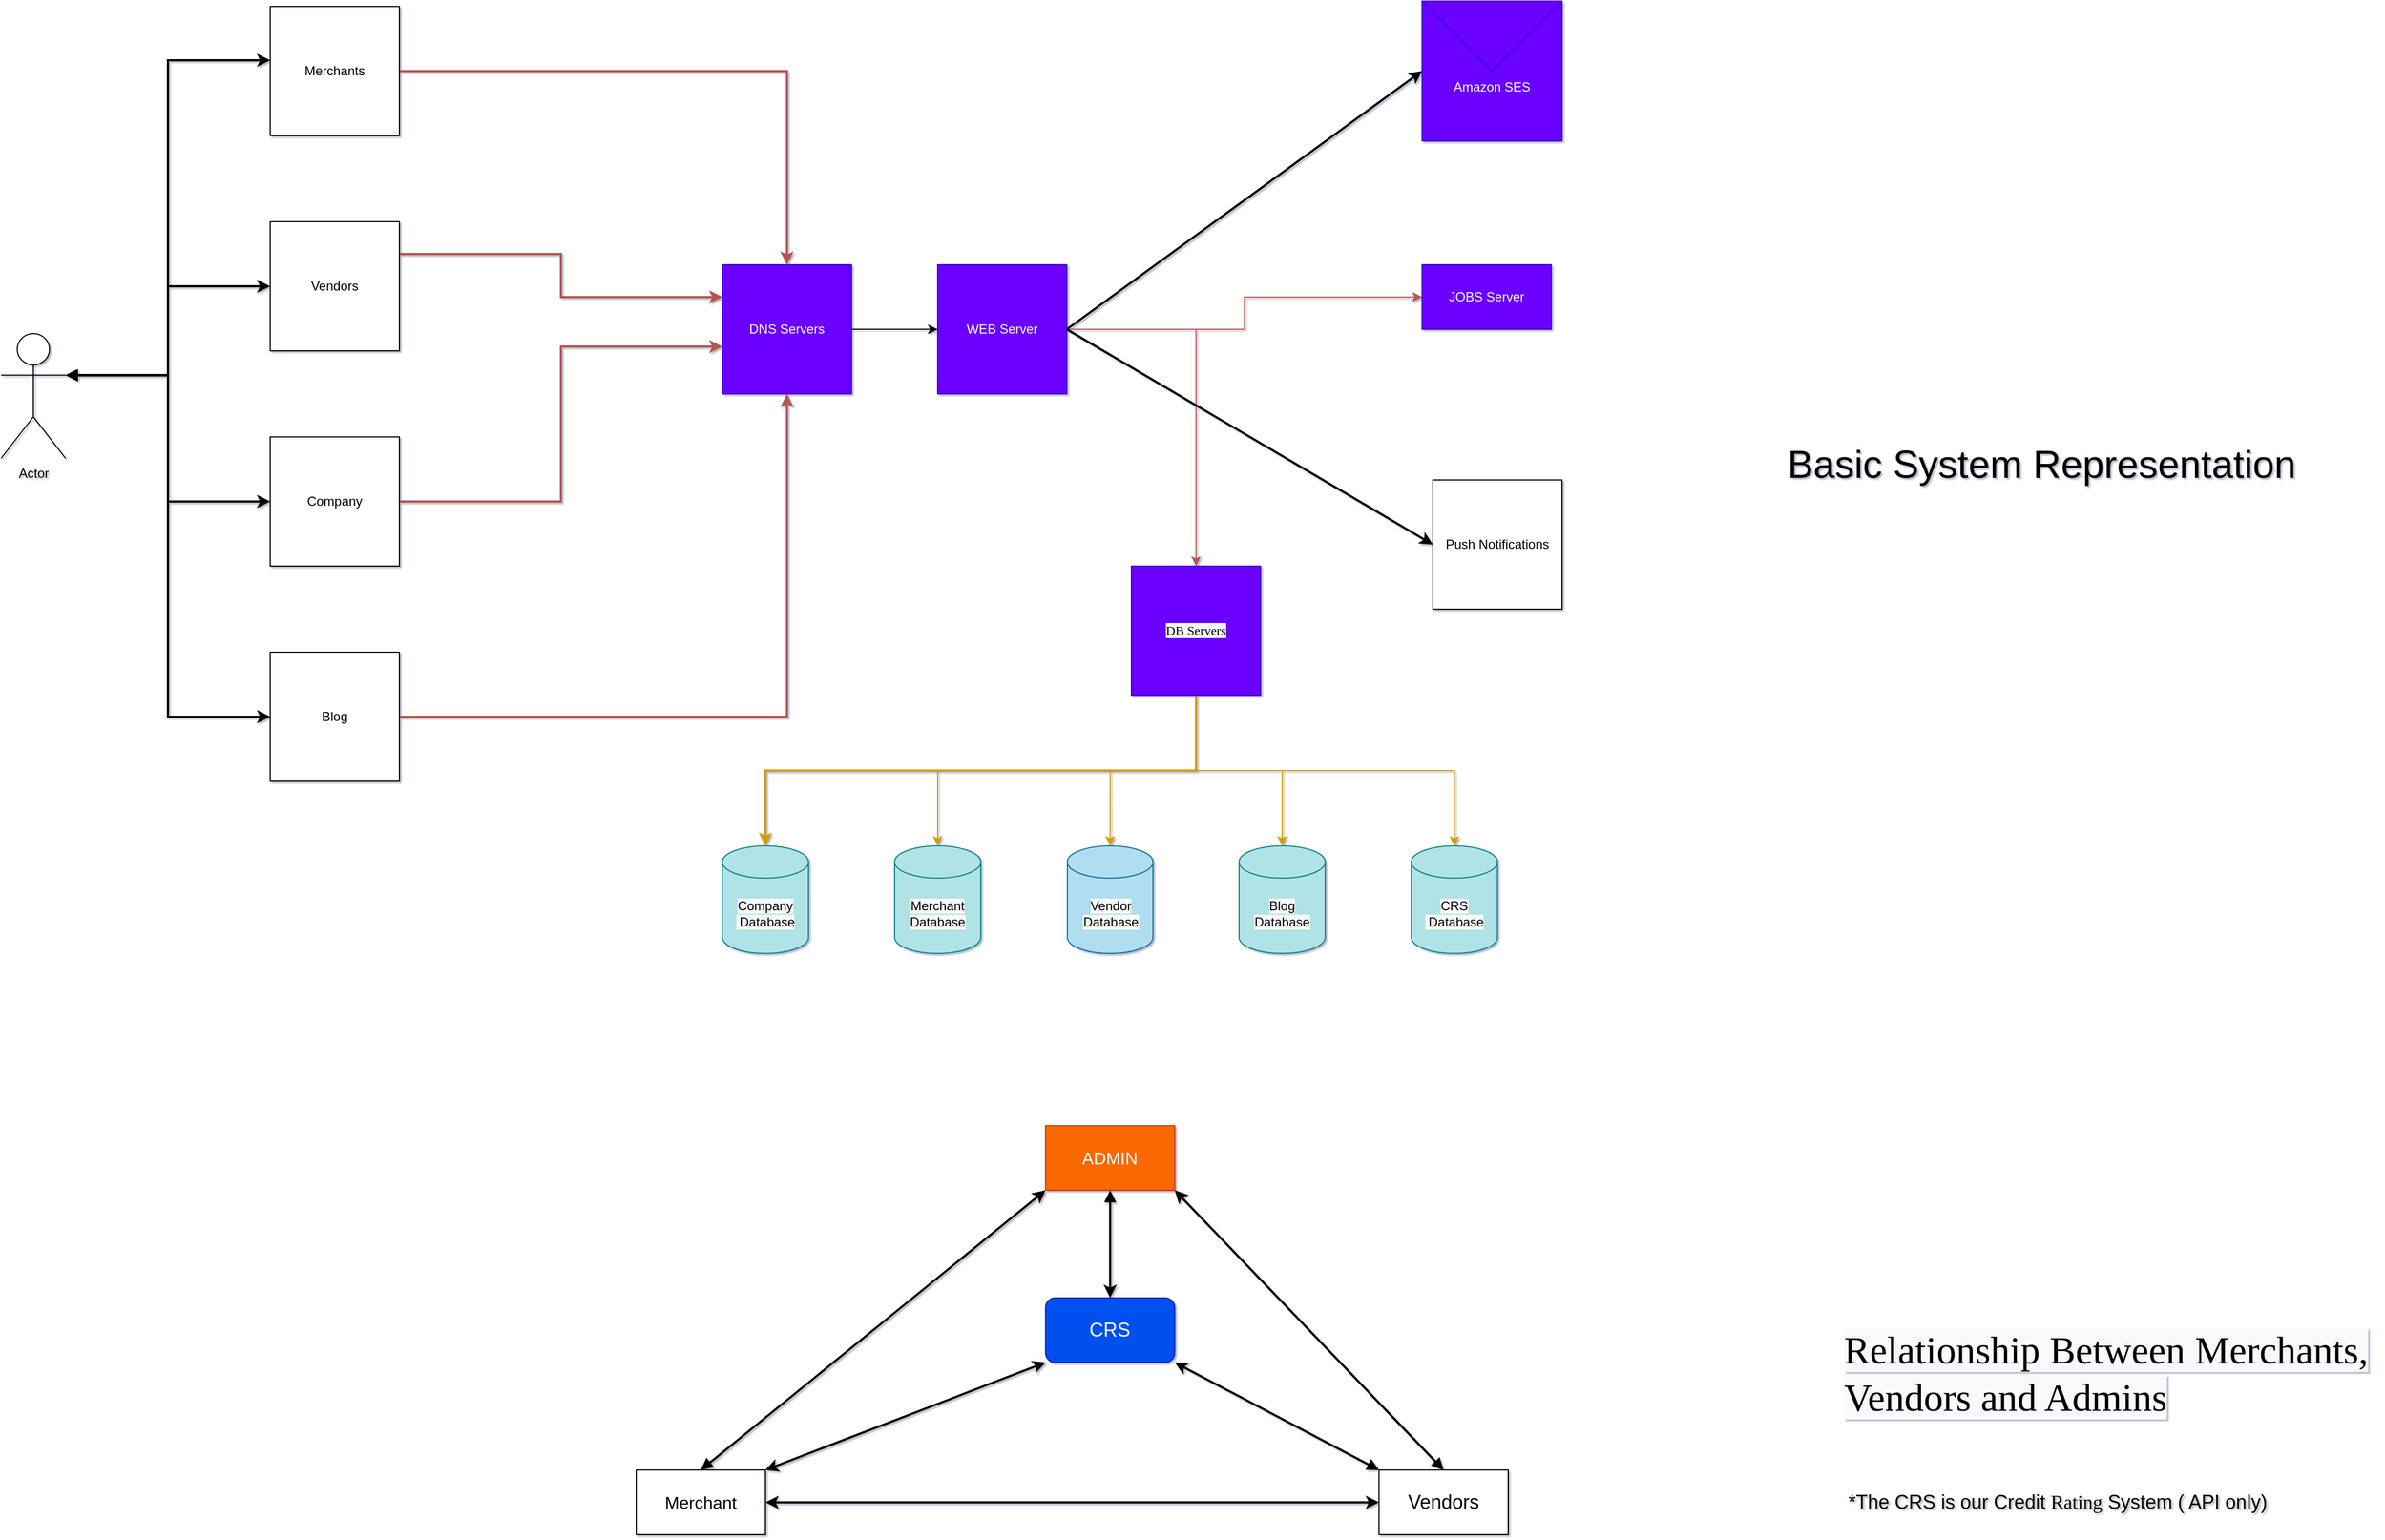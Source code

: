 <mxfile version="13.9.2" type="github" pages="2">
  <diagram id="Dn0wOxLBmENqeKxKqZvE" name="Page-1">
    <mxGraphModel dx="1310" dy="870" grid="1" gridSize="10" guides="1" tooltips="1" connect="1" arrows="1" fold="1" page="1" pageScale="1" pageWidth="1169" pageHeight="827" math="0" shadow="1">
      <root>
        <mxCell id="0" />
        <mxCell id="1" parent="0" />
        <mxCell id="Uhuhm2NpRg7gFNqSgzds-164" value="" style="edgeStyle=orthogonalEdgeStyle;rounded=0;orthogonalLoop=1;jettySize=auto;html=1;" edge="1" parent="1" source="Uhuhm2NpRg7gFNqSgzds-71" target="Uhuhm2NpRg7gFNqSgzds-163">
          <mxGeometry relative="1" as="geometry" />
        </mxCell>
        <mxCell id="Uhuhm2NpRg7gFNqSgzds-71" value="DNS Servers" style="whiteSpace=wrap;html=1;fillColor=#6a00ff;strokeColor=#3700CC;fontColor=#ffffff;" vertex="1" parent="1">
          <mxGeometry x="700" y="320" width="120" height="120" as="geometry" />
        </mxCell>
        <mxCell id="Uhuhm2NpRg7gFNqSgzds-159" style="edgeStyle=orthogonalEdgeStyle;rounded=0;orthogonalLoop=1;jettySize=auto;html=1;exitX=1;exitY=0.25;exitDx=0;exitDy=0;entryX=0;entryY=0.25;entryDx=0;entryDy=0;gradientColor=#ea6b66;fillColor=#f8cecc;strokeColor=#b85450;strokeWidth=2;" edge="1" parent="1" source="Uhuhm2NpRg7gFNqSgzds-83" target="Uhuhm2NpRg7gFNqSgzds-71">
          <mxGeometry relative="1" as="geometry" />
        </mxCell>
        <mxCell id="Uhuhm2NpRg7gFNqSgzds-83" value="Vendors" style="whiteSpace=wrap;html=1;aspect=fixed;" vertex="1" parent="1">
          <mxGeometry x="280" y="280" width="120" height="120" as="geometry" />
        </mxCell>
        <mxCell id="Uhuhm2NpRg7gFNqSgzds-158" value="" style="edgeStyle=orthogonalEdgeStyle;rounded=0;orthogonalLoop=1;jettySize=auto;html=1;exitX=1;exitY=0.5;exitDx=0;exitDy=0;entryX=0.5;entryY=0;entryDx=0;entryDy=0;gradientColor=#ea6b66;fillColor=#f8cecc;strokeColor=#b85450;strokeWidth=2;" edge="1" parent="1" source="Uhuhm2NpRg7gFNqSgzds-84" target="Uhuhm2NpRg7gFNqSgzds-71">
          <mxGeometry x="-0.185" relative="1" as="geometry">
            <mxPoint as="offset" />
          </mxGeometry>
        </mxCell>
        <mxCell id="Uhuhm2NpRg7gFNqSgzds-84" value="Merchants" style="whiteSpace=wrap;html=1;aspect=fixed;" vertex="1" parent="1">
          <mxGeometry x="280" y="80" width="120" height="120" as="geometry" />
        </mxCell>
        <mxCell id="Uhuhm2NpRg7gFNqSgzds-166" style="edgeStyle=orthogonalEdgeStyle;rounded=0;orthogonalLoop=1;jettySize=auto;html=1;exitX=0.5;exitY=1;exitDx=0;exitDy=0;entryX=0.5;entryY=0;entryDx=0;entryDy=0;entryPerimeter=0;fillColor=#ffe6cc;strokeColor=#d79b00;strokeWidth=2;" edge="1" parent="1" source="Uhuhm2NpRg7gFNqSgzds-130" target="Uhuhm2NpRg7gFNqSgzds-150">
          <mxGeometry relative="1" as="geometry" />
        </mxCell>
        <mxCell id="Uhuhm2NpRg7gFNqSgzds-168" style="edgeStyle=orthogonalEdgeStyle;rounded=0;orthogonalLoop=1;jettySize=auto;html=1;exitX=0.5;exitY=1;exitDx=0;exitDy=0;entryX=0.5;entryY=0;entryDx=0;entryDy=0;entryPerimeter=0;fillColor=#ffe6cc;strokeColor=#d79b00;" edge="1" parent="1" source="Uhuhm2NpRg7gFNqSgzds-130" target="Uhuhm2NpRg7gFNqSgzds-141">
          <mxGeometry relative="1" as="geometry" />
        </mxCell>
        <mxCell id="Uhuhm2NpRg7gFNqSgzds-169" style="edgeStyle=orthogonalEdgeStyle;rounded=0;orthogonalLoop=1;jettySize=auto;html=1;exitX=0.5;exitY=1;exitDx=0;exitDy=0;entryX=0.5;entryY=0;entryDx=0;entryDy=0;entryPerimeter=0;fillColor=#ffe6cc;strokeColor=#d79b00;" edge="1" parent="1" source="Uhuhm2NpRg7gFNqSgzds-130" target="Uhuhm2NpRg7gFNqSgzds-142">
          <mxGeometry relative="1" as="geometry" />
        </mxCell>
        <mxCell id="Uhuhm2NpRg7gFNqSgzds-170" style="edgeStyle=orthogonalEdgeStyle;rounded=0;orthogonalLoop=1;jettySize=auto;html=1;exitX=0.5;exitY=1;exitDx=0;exitDy=0;entryX=0.5;entryY=0;entryDx=0;entryDy=0;entryPerimeter=0;fillColor=#ffe6cc;strokeColor=#d79b00;" edge="1" parent="1" source="Uhuhm2NpRg7gFNqSgzds-130" target="Uhuhm2NpRg7gFNqSgzds-143">
          <mxGeometry relative="1" as="geometry" />
        </mxCell>
        <mxCell id="Uhuhm2NpRg7gFNqSgzds-171" style="edgeStyle=orthogonalEdgeStyle;rounded=0;orthogonalLoop=1;jettySize=auto;html=1;exitX=0.5;exitY=1;exitDx=0;exitDy=0;entryX=0.5;entryY=0;entryDx=0;entryDy=0;entryPerimeter=0;fillColor=#ffe6cc;strokeColor=#d79b00;" edge="1" parent="1" source="Uhuhm2NpRg7gFNqSgzds-130" target="Uhuhm2NpRg7gFNqSgzds-144">
          <mxGeometry relative="1" as="geometry" />
        </mxCell>
        <mxCell id="Uhuhm2NpRg7gFNqSgzds-130" value="&lt;span style=&quot;color: rgb(0 , 0 , 0) ; font-size: 12px ; font-style: normal ; font-weight: 400 ; letter-spacing: normal ; text-align: center ; text-indent: 0px ; text-transform: none ; word-spacing: 0px ; background-color: rgb(248 , 249 , 250) ; display: inline ; float: none&quot;&gt;&lt;font face=&quot;Verdana&quot;&gt;DB Servers&lt;/font&gt;&lt;br&gt;&lt;/span&gt;" style="whiteSpace=wrap;html=1;aspect=fixed;fillColor=#6a00ff;strokeColor=#3700CC;fontColor=#ffffff;" vertex="1" parent="1">
          <mxGeometry x="1080" y="600" width="120" height="120" as="geometry" />
        </mxCell>
        <mxCell id="Uhuhm2NpRg7gFNqSgzds-141" value="&lt;meta charset=&quot;utf-8&quot;&gt;&lt;span style=&quot;color: rgb(0, 0, 0); font-family: helvetica; font-size: 12px; font-style: normal; font-weight: 400; letter-spacing: normal; text-align: center; text-indent: 0px; text-transform: none; word-spacing: 0px; background-color: rgb(248, 249, 250); display: inline; float: none;&quot;&gt;Merchant Database&lt;/span&gt;" style="shape=cylinder3;whiteSpace=wrap;html=1;boundedLbl=1;backgroundOutline=1;size=15;fillColor=#b0e3e6;strokeColor=#0e8088;" vertex="1" parent="1">
          <mxGeometry x="860" y="860" width="80" height="100" as="geometry" />
        </mxCell>
        <mxCell id="Uhuhm2NpRg7gFNqSgzds-142" value="&lt;span style=&quot;color: rgb(0 , 0 , 0) ; font-family: &amp;#34;helvetica&amp;#34; ; font-size: 12px ; font-style: normal ; font-weight: 400 ; letter-spacing: normal ; text-align: center ; text-indent: 0px ; text-transform: none ; word-spacing: 0px ; background-color: rgb(248 , 249 , 250) ; display: inline ; float: none&quot;&gt;Vendor Database&lt;/span&gt;" style="shape=cylinder3;whiteSpace=wrap;html=1;boundedLbl=1;backgroundOutline=1;size=15;fillColor=#b1ddf0;strokeColor=#10739e;" vertex="1" parent="1">
          <mxGeometry x="1020.5" y="860" width="79.5" height="100" as="geometry" />
        </mxCell>
        <mxCell id="Uhuhm2NpRg7gFNqSgzds-143" value="&lt;span style=&quot;color: rgb(0 , 0 , 0) ; font-family: &amp;#34;helvetica&amp;#34; ; font-size: 12px ; font-style: normal ; font-weight: 400 ; letter-spacing: normal ; text-align: center ; text-indent: 0px ; text-transform: none ; word-spacing: 0px ; background-color: rgb(248 , 249 , 250) ; display: inline ; float: none&quot;&gt;Blog Database&lt;/span&gt;" style="shape=cylinder3;whiteSpace=wrap;html=1;boundedLbl=1;backgroundOutline=1;size=15;fillColor=#b0e3e6;strokeColor=#0e8088;" vertex="1" parent="1">
          <mxGeometry x="1180" y="860" width="80" height="100" as="geometry" />
        </mxCell>
        <mxCell id="Uhuhm2NpRg7gFNqSgzds-144" value="&lt;span style=&quot;color: rgb(0 , 0 , 0) ; font-family: &amp;#34;helvetica&amp;#34; ; font-size: 12px ; font-style: normal ; font-weight: 400 ; letter-spacing: normal ; text-align: center ; text-indent: 0px ; text-transform: none ; word-spacing: 0px ; background-color: rgb(248 , 249 , 250) ; display: inline ; float: none&quot;&gt;CRS&lt;br&gt;&amp;nbsp;Database&lt;/span&gt;" style="shape=cylinder3;whiteSpace=wrap;html=1;boundedLbl=1;backgroundOutline=1;size=15;fillColor=#b0e3e6;strokeColor=#0e8088;" vertex="1" parent="1">
          <mxGeometry x="1340" y="860" width="80" height="100" as="geometry" />
        </mxCell>
        <mxCell id="Uhuhm2NpRg7gFNqSgzds-150" value="&lt;span style=&quot;color: rgb(0 , 0 , 0) ; font-family: &amp;#34;helvetica&amp;#34; ; font-size: 12px ; font-style: normal ; font-weight: 400 ; letter-spacing: normal ; text-align: center ; text-indent: 0px ; text-transform: none ; word-spacing: 0px ; background-color: rgb(248 , 249 , 250) ; display: inline ; float: none&quot;&gt;Company&lt;br&gt;&amp;nbsp;Database&lt;/span&gt;" style="shape=cylinder3;whiteSpace=wrap;html=1;boundedLbl=1;backgroundOutline=1;size=15;fillColor=#b0e3e6;strokeColor=#0e8088;" vertex="1" parent="1">
          <mxGeometry x="700" y="860" width="80" height="100" as="geometry" />
        </mxCell>
        <mxCell id="Uhuhm2NpRg7gFNqSgzds-160" style="edgeStyle=orthogonalEdgeStyle;rounded=0;orthogonalLoop=1;jettySize=auto;html=1;exitX=1;exitY=0.5;exitDx=0;exitDy=0;entryX=0;entryY=0.633;entryDx=0;entryDy=0;entryPerimeter=0;gradientColor=#ea6b66;fillColor=#f8cecc;strokeColor=#b85450;strokeWidth=2;" edge="1" parent="1" source="Uhuhm2NpRg7gFNqSgzds-151" target="Uhuhm2NpRg7gFNqSgzds-71">
          <mxGeometry relative="1" as="geometry" />
        </mxCell>
        <mxCell id="Uhuhm2NpRg7gFNqSgzds-151" value="Company" style="whiteSpace=wrap;html=1;aspect=fixed;" vertex="1" parent="1">
          <mxGeometry x="280" y="480" width="120" height="120" as="geometry" />
        </mxCell>
        <mxCell id="Uhuhm2NpRg7gFNqSgzds-161" style="edgeStyle=orthogonalEdgeStyle;rounded=0;orthogonalLoop=1;jettySize=auto;html=1;exitX=1;exitY=0.5;exitDx=0;exitDy=0;entryX=0.5;entryY=1;entryDx=0;entryDy=0;fillColor=#f8cecc;gradientColor=#ea6b66;strokeColor=#b85450;strokeWidth=2;" edge="1" parent="1" source="Uhuhm2NpRg7gFNqSgzds-152" target="Uhuhm2NpRg7gFNqSgzds-71">
          <mxGeometry relative="1" as="geometry" />
        </mxCell>
        <mxCell id="Uhuhm2NpRg7gFNqSgzds-152" value="Blog" style="whiteSpace=wrap;html=1;aspect=fixed;" vertex="1" parent="1">
          <mxGeometry x="280" y="680" width="120" height="120" as="geometry" />
        </mxCell>
        <mxCell id="Uhuhm2NpRg7gFNqSgzds-165" style="edgeStyle=orthogonalEdgeStyle;rounded=0;orthogonalLoop=1;jettySize=auto;html=1;exitX=1;exitY=0.5;exitDx=0;exitDy=0;entryX=0.5;entryY=0;entryDx=0;entryDy=0;fillColor=#f8cecc;strokeColor=#b85450;" edge="1" parent="1" source="Uhuhm2NpRg7gFNqSgzds-163" target="Uhuhm2NpRg7gFNqSgzds-130">
          <mxGeometry relative="1" as="geometry" />
        </mxCell>
        <mxCell id="qlD0LoYhwNg6V2h-bIXt-2" style="edgeStyle=orthogonalEdgeStyle;rounded=0;orthogonalLoop=1;jettySize=auto;html=1;exitX=1;exitY=0.5;exitDx=0;exitDy=0;entryX=0;entryY=0.5;entryDx=0;entryDy=0;fillColor=#f8cecc;strokeColor=#b85450;" edge="1" parent="1" source="Uhuhm2NpRg7gFNqSgzds-163" target="qlD0LoYhwNg6V2h-bIXt-1">
          <mxGeometry relative="1" as="geometry" />
        </mxCell>
        <mxCell id="qlD0LoYhwNg6V2h-bIXt-40" style="rounded=0;orthogonalLoop=1;jettySize=auto;html=1;exitX=1;exitY=0.5;exitDx=0;exitDy=0;startArrow=block;startFill=1;strokeWidth=2;" edge="1" parent="1" source="Uhuhm2NpRg7gFNqSgzds-163">
          <mxGeometry relative="1" as="geometry">
            <mxPoint x="1020" y="380" as="targetPoint" />
          </mxGeometry>
        </mxCell>
        <mxCell id="Uhuhm2NpRg7gFNqSgzds-163" value="WEB Server" style="whiteSpace=wrap;html=1;fillColor=#6a00ff;strokeColor=#3700CC;fontColor=#ffffff;" vertex="1" parent="1">
          <mxGeometry x="900" y="320" width="120" height="120" as="geometry" />
        </mxCell>
        <mxCell id="Uhuhm2NpRg7gFNqSgzds-175" value="&lt;font style=&quot;font-size: 36px&quot;&gt;Basic System Representation&lt;/font&gt;" style="text;html=1;align=center;verticalAlign=middle;resizable=0;points=[];autosize=1;" vertex="1" parent="1">
          <mxGeometry x="1680" y="490" width="490" height="30" as="geometry" />
        </mxCell>
        <mxCell id="qlD0LoYhwNg6V2h-bIXt-1" value="JOBS Server" style="rounded=0;whiteSpace=wrap;html=1;fillColor=#6a00ff;strokeColor=#3700CC;fontColor=#ffffff;" vertex="1" parent="1">
          <mxGeometry x="1350" y="320" width="120" height="60" as="geometry" />
        </mxCell>
        <mxCell id="qlD0LoYhwNg6V2h-bIXt-21" value="&lt;font style=&quot;font-size: 18px&quot;&gt;CRS&lt;/font&gt;" style="rounded=1;whiteSpace=wrap;html=1;fillColor=#0050ef;strokeColor=#001DBC;fontColor=#ffffff;" vertex="1" parent="1">
          <mxGeometry x="1000.25" y="1280" width="120" height="60" as="geometry" />
        </mxCell>
        <mxCell id="qlD0LoYhwNg6V2h-bIXt-30" style="edgeStyle=none;rounded=0;orthogonalLoop=1;jettySize=auto;html=1;exitX=0.5;exitY=0;exitDx=0;exitDy=0;entryX=0;entryY=1;entryDx=0;entryDy=0;startArrow=block;startFill=1;strokeWidth=2;" edge="1" parent="1" source="qlD0LoYhwNg6V2h-bIXt-23" target="qlD0LoYhwNg6V2h-bIXt-28">
          <mxGeometry relative="1" as="geometry" />
        </mxCell>
        <mxCell id="qlD0LoYhwNg6V2h-bIXt-23" value="&lt;font size=&quot;3&quot;&gt;Merchant&lt;br&gt;&lt;/font&gt;" style="rounded=0;whiteSpace=wrap;html=1;" vertex="1" parent="1">
          <mxGeometry x="620" y="1440" width="120" height="60" as="geometry" />
        </mxCell>
        <mxCell id="qlD0LoYhwNg6V2h-bIXt-31" style="edgeStyle=none;rounded=0;orthogonalLoop=1;jettySize=auto;html=1;exitX=0.5;exitY=0;exitDx=0;exitDy=0;entryX=1;entryY=1;entryDx=0;entryDy=0;startArrow=block;startFill=1;strokeWidth=2;" edge="1" parent="1" source="qlD0LoYhwNg6V2h-bIXt-24" target="qlD0LoYhwNg6V2h-bIXt-28">
          <mxGeometry relative="1" as="geometry" />
        </mxCell>
        <mxCell id="qlD0LoYhwNg6V2h-bIXt-24" value="&lt;font style=&quot;font-size: 18px&quot;&gt;Vendors&lt;/font&gt;" style="rounded=0;whiteSpace=wrap;html=1;" vertex="1" parent="1">
          <mxGeometry x="1310" y="1440" width="120" height="60" as="geometry" />
        </mxCell>
        <mxCell id="qlD0LoYhwNg6V2h-bIXt-25" value="" style="endArrow=classic;startArrow=classic;html=1;strokeWidth=2;entryX=0;entryY=1;entryDx=0;entryDy=0;exitX=1;exitY=0;exitDx=0;exitDy=0;" edge="1" parent="1" source="qlD0LoYhwNg6V2h-bIXt-23" target="qlD0LoYhwNg6V2h-bIXt-21">
          <mxGeometry width="50" height="50" relative="1" as="geometry">
            <mxPoint x="860" y="1340" as="sourcePoint" />
            <mxPoint x="930" y="1280" as="targetPoint" />
          </mxGeometry>
        </mxCell>
        <mxCell id="qlD0LoYhwNg6V2h-bIXt-26" value="" style="endArrow=classic;html=1;strokeWidth=2;elbow=vertical;entryX=1;entryY=1;entryDx=0;entryDy=0;startArrow=block;startFill=1;exitX=0;exitY=0;exitDx=0;exitDy=0;" edge="1" parent="1" source="qlD0LoYhwNg6V2h-bIXt-24" target="qlD0LoYhwNg6V2h-bIXt-21">
          <mxGeometry width="50" height="50" relative="1" as="geometry">
            <mxPoint x="1360" y="1340" as="sourcePoint" />
            <mxPoint x="1130" y="1280" as="targetPoint" />
            <Array as="points" />
          </mxGeometry>
        </mxCell>
        <mxCell id="qlD0LoYhwNg6V2h-bIXt-27" value="" style="endArrow=classic;startArrow=classic;html=1;strokeWidth=2;entryX=0;entryY=0.5;entryDx=0;entryDy=0;exitX=1;exitY=0.5;exitDx=0;exitDy=0;" edge="1" parent="1" source="qlD0LoYhwNg6V2h-bIXt-23" target="qlD0LoYhwNg6V2h-bIXt-24">
          <mxGeometry width="50" height="50" relative="1" as="geometry">
            <mxPoint x="1080" y="1330" as="sourcePoint" />
            <mxPoint x="1130" y="1280" as="targetPoint" />
          </mxGeometry>
        </mxCell>
        <mxCell id="qlD0LoYhwNg6V2h-bIXt-29" style="edgeStyle=none;rounded=0;orthogonalLoop=1;jettySize=auto;html=1;exitX=0.5;exitY=1;exitDx=0;exitDy=0;entryX=0.5;entryY=0;entryDx=0;entryDy=0;startArrow=block;startFill=1;strokeWidth=2;" edge="1" parent="1" source="qlD0LoYhwNg6V2h-bIXt-28" target="qlD0LoYhwNg6V2h-bIXt-21">
          <mxGeometry relative="1" as="geometry" />
        </mxCell>
        <mxCell id="qlD0LoYhwNg6V2h-bIXt-28" value="&lt;font size=&quot;3&quot;&gt;ADMIN&lt;/font&gt;" style="rounded=0;whiteSpace=wrap;html=1;fillColor=#fa6800;strokeColor=#C73500;fontColor=#ffffff;" vertex="1" parent="1">
          <mxGeometry x="1000.25" y="1120" width="120" height="60" as="geometry" />
        </mxCell>
        <mxCell id="qlD0LoYhwNg6V2h-bIXt-32" value="&lt;span style=&quot;color: rgb(0 , 0 , 0) ; font-size: 36px ; font-style: normal ; font-weight: 400 ; letter-spacing: normal ; text-align: center ; text-indent: 0px ; text-transform: none ; word-spacing: 0px ; background-color: rgb(248 , 249 , 250) ; display: inline ; float: none&quot;&gt;&lt;font face=&quot;Verdana&quot;&gt;Relationship Between Merchants, Vendors and Admins&lt;/font&gt;&lt;/span&gt;" style="text;whiteSpace=wrap;html=1;" vertex="1" parent="1">
          <mxGeometry x="1740" y="1300" width="500" height="40" as="geometry" />
        </mxCell>
        <mxCell id="qlD0LoYhwNg6V2h-bIXt-33" value="&lt;font style=&quot;font-size: 18px&quot;&gt;*The CRS is our Credit &lt;font face=&quot;Times New Roman&quot;&gt;Rating&lt;/font&gt; System ( API only)&lt;/font&gt;" style="text;html=1;align=center;verticalAlign=middle;resizable=0;points=[];autosize=1;" vertex="1" parent="1">
          <mxGeometry x="1740" y="1460" width="400" height="20" as="geometry" />
        </mxCell>
        <mxCell id="qlD0LoYhwNg6V2h-bIXt-34" value="&lt;br&gt;&lt;br&gt;Amazon SES" style="shape=message;html=1;whiteSpace=wrap;html=1;outlineConnect=0;fillColor=#6a00ff;strokeColor=#3700CC;fontColor=#ffffff;" vertex="1" parent="1">
          <mxGeometry x="1350" y="75" width="130" height="130" as="geometry" />
        </mxCell>
        <mxCell id="qlD0LoYhwNg6V2h-bIXt-36" value="" style="endArrow=classic;html=1;strokeWidth=2;entryX=0;entryY=0.5;entryDx=0;entryDy=0;" edge="1" parent="1" target="qlD0LoYhwNg6V2h-bIXt-34">
          <mxGeometry width="50" height="50" relative="1" as="geometry">
            <mxPoint x="1020" y="380" as="sourcePoint" />
            <mxPoint x="1280" y="180" as="targetPoint" />
          </mxGeometry>
        </mxCell>
        <mxCell id="qlD0LoYhwNg6V2h-bIXt-38" value="Push Notifications" style="whiteSpace=wrap;html=1;aspect=fixed;" vertex="1" parent="1">
          <mxGeometry x="1360" y="520" width="120" height="120" as="geometry" />
        </mxCell>
        <mxCell id="qlD0LoYhwNg6V2h-bIXt-44" style="edgeStyle=orthogonalEdgeStyle;rounded=0;orthogonalLoop=1;jettySize=auto;html=1;exitX=1;exitY=0.333;exitDx=0;exitDy=0;exitPerimeter=0;entryX=0;entryY=0.5;entryDx=0;entryDy=0;startArrow=block;startFill=1;strokeWidth=2;" edge="1" parent="1" source="qlD0LoYhwNg6V2h-bIXt-43" target="Uhuhm2NpRg7gFNqSgzds-83">
          <mxGeometry relative="1" as="geometry" />
        </mxCell>
        <mxCell id="qlD0LoYhwNg6V2h-bIXt-46" style="edgeStyle=orthogonalEdgeStyle;rounded=0;orthogonalLoop=1;jettySize=auto;html=1;exitX=1;exitY=0.333;exitDx=0;exitDy=0;exitPerimeter=0;entryX=0;entryY=0.417;entryDx=0;entryDy=0;entryPerimeter=0;startArrow=block;startFill=1;strokeWidth=2;" edge="1" parent="1" source="qlD0LoYhwNg6V2h-bIXt-43" target="Uhuhm2NpRg7gFNqSgzds-84">
          <mxGeometry relative="1" as="geometry" />
        </mxCell>
        <mxCell id="qlD0LoYhwNg6V2h-bIXt-47" style="edgeStyle=orthogonalEdgeStyle;rounded=0;orthogonalLoop=1;jettySize=auto;html=1;exitX=1;exitY=0.333;exitDx=0;exitDy=0;exitPerimeter=0;entryX=0;entryY=0.5;entryDx=0;entryDy=0;startArrow=block;startFill=1;strokeWidth=2;" edge="1" parent="1" source="qlD0LoYhwNg6V2h-bIXt-43" target="Uhuhm2NpRg7gFNqSgzds-151">
          <mxGeometry relative="1" as="geometry" />
        </mxCell>
        <mxCell id="qlD0LoYhwNg6V2h-bIXt-48" style="edgeStyle=orthogonalEdgeStyle;rounded=0;orthogonalLoop=1;jettySize=auto;html=1;exitX=1;exitY=0.333;exitDx=0;exitDy=0;exitPerimeter=0;entryX=0;entryY=0.5;entryDx=0;entryDy=0;startArrow=block;startFill=1;strokeWidth=2;" edge="1" parent="1" source="qlD0LoYhwNg6V2h-bIXt-43" target="Uhuhm2NpRg7gFNqSgzds-152">
          <mxGeometry relative="1" as="geometry" />
        </mxCell>
        <mxCell id="qlD0LoYhwNg6V2h-bIXt-43" value="Actor" style="shape=umlActor;verticalLabelPosition=bottom;verticalAlign=top;html=1;outlineConnect=0;" vertex="1" parent="1">
          <mxGeometry x="30" y="384" width="60" height="116" as="geometry" />
        </mxCell>
        <mxCell id="qlD0LoYhwNg6V2h-bIXt-54" value="" style="endArrow=classic;html=1;strokeWidth=2;entryX=0;entryY=0.5;entryDx=0;entryDy=0;exitX=1;exitY=0.5;exitDx=0;exitDy=0;" edge="1" parent="1" source="Uhuhm2NpRg7gFNqSgzds-163" target="qlD0LoYhwNg6V2h-bIXt-38">
          <mxGeometry width="50" height="50" relative="1" as="geometry">
            <mxPoint x="1020" y="390" as="sourcePoint" />
            <mxPoint x="1270" y="510" as="targetPoint" />
          </mxGeometry>
        </mxCell>
      </root>
    </mxGraphModel>
  </diagram>
  <diagram id="XD0UIaueXzwqhAM5ofgD" name="Page-2">
    <mxGraphModel dx="925" dy="614" grid="1" gridSize="10" guides="1" tooltips="1" connect="1" arrows="1" fold="1" page="1" pageScale="1" pageWidth="1169" pageHeight="827" math="0" shadow="0">
      <root>
        <mxCell id="dpyhrSOATNY6qTz5Oqm7-0" />
        <mxCell id="dpyhrSOATNY6qTz5Oqm7-1" parent="dpyhrSOATNY6qTz5Oqm7-0" />
        <mxCell id="dpyhrSOATNY6qTz5Oqm7-2" value="&lt;font style=&quot;font-size: 36px&quot;&gt;Relationships Between Sub-systems&lt;/font&gt;" style="text;html=1;align=center;verticalAlign=middle;resizable=0;points=[];autosize=1;" vertex="1" parent="dpyhrSOATNY6qTz5Oqm7-1">
          <mxGeometry x="80" y="755" width="600" height="30" as="geometry" />
        </mxCell>
        <mxCell id="dpyhrSOATNY6qTz5Oqm7-16" value="Merchant" style="whiteSpace=wrap;html=1;" vertex="1" parent="dpyhrSOATNY6qTz5Oqm7-1">
          <mxGeometry x="220" y="285" width="100" height="40" as="geometry" />
        </mxCell>
        <mxCell id="dpyhrSOATNY6qTz5Oqm7-17" value="CRS" style="whiteSpace=wrap;html=1;" vertex="1" parent="dpyhrSOATNY6qTz5Oqm7-1">
          <mxGeometry x="460" y="120" width="100" height="40" as="geometry" />
        </mxCell>
        <mxCell id="dpyhrSOATNY6qTz5Oqm7-18" value="" style="html=1;curved=1;noEdgeStyle=1;orthogonal=1;" edge="1" parent="dpyhrSOATNY6qTz5Oqm7-1" source="dpyhrSOATNY6qTz5Oqm7-16" target="dpyhrSOATNY6qTz5Oqm7-17">
          <mxGeometry relative="1" as="geometry">
            <Array as="points">
              <mxPoint x="332" y="297.5" />
              <mxPoint x="358" y="270" />
            </Array>
          </mxGeometry>
        </mxCell>
        <mxCell id="dpyhrSOATNY6qTz5Oqm7-19" value="CRS" style="whiteSpace=wrap;html=1;" vertex="1" parent="dpyhrSOATNY6qTz5Oqm7-1">
          <mxGeometry x="370" y="320" width="100" height="40" as="geometry" />
        </mxCell>
        <mxCell id="dpyhrSOATNY6qTz5Oqm7-21" value="Vendor" style="whiteSpace=wrap;html=1;" vertex="1" parent="dpyhrSOATNY6qTz5Oqm7-1">
          <mxGeometry x="710" y="190" width="100" height="40" as="geometry" />
        </mxCell>
        <mxCell id="dpyhrSOATNY6qTz5Oqm7-22" value="" style="html=1;curved=1;noEdgeStyle=1;orthogonal=1;" edge="1" parent="dpyhrSOATNY6qTz5Oqm7-1" source="dpyhrSOATNY6qTz5Oqm7-17" target="dpyhrSOATNY6qTz5Oqm7-21">
          <mxGeometry relative="1" as="geometry">
            <Array as="points">
              <mxPoint x="482" y="270" />
              <mxPoint x="540" y="190" />
              <mxPoint x="508" y="297.5" />
            </Array>
          </mxGeometry>
        </mxCell>
        <mxCell id="dpyhrSOATNY6qTz5Oqm7-23" value="" style="html=1;curved=1;noEdgeStyle=1;orthogonal=1;" edge="1" parent="dpyhrSOATNY6qTz5Oqm7-1" source="dpyhrSOATNY6qTz5Oqm7-19" target="dpyhrSOATNY6qTz5Oqm7-21">
          <mxGeometry relative="1" as="geometry">
            <Array as="points">
              <mxPoint x="482" y="340" />
              <mxPoint x="508" y="312.5" />
            </Array>
          </mxGeometry>
        </mxCell>
        <mxCell id="dpyhrSOATNY6qTz5Oqm7-24" value="" style="html=1;curved=1;noEdgeStyle=1;orthogonal=1;" edge="1" parent="dpyhrSOATNY6qTz5Oqm7-1">
          <mxGeometry relative="1" as="geometry">
            <Array as="points">
              <mxPoint x="342" y="307.5" />
              <mxPoint x="368" y="280" />
            </Array>
            <mxPoint x="330" y="307.5" as="sourcePoint" />
            <mxPoint x="380" y="280" as="targetPoint" />
          </mxGeometry>
        </mxCell>
      </root>
    </mxGraphModel>
  </diagram>
</mxfile>
